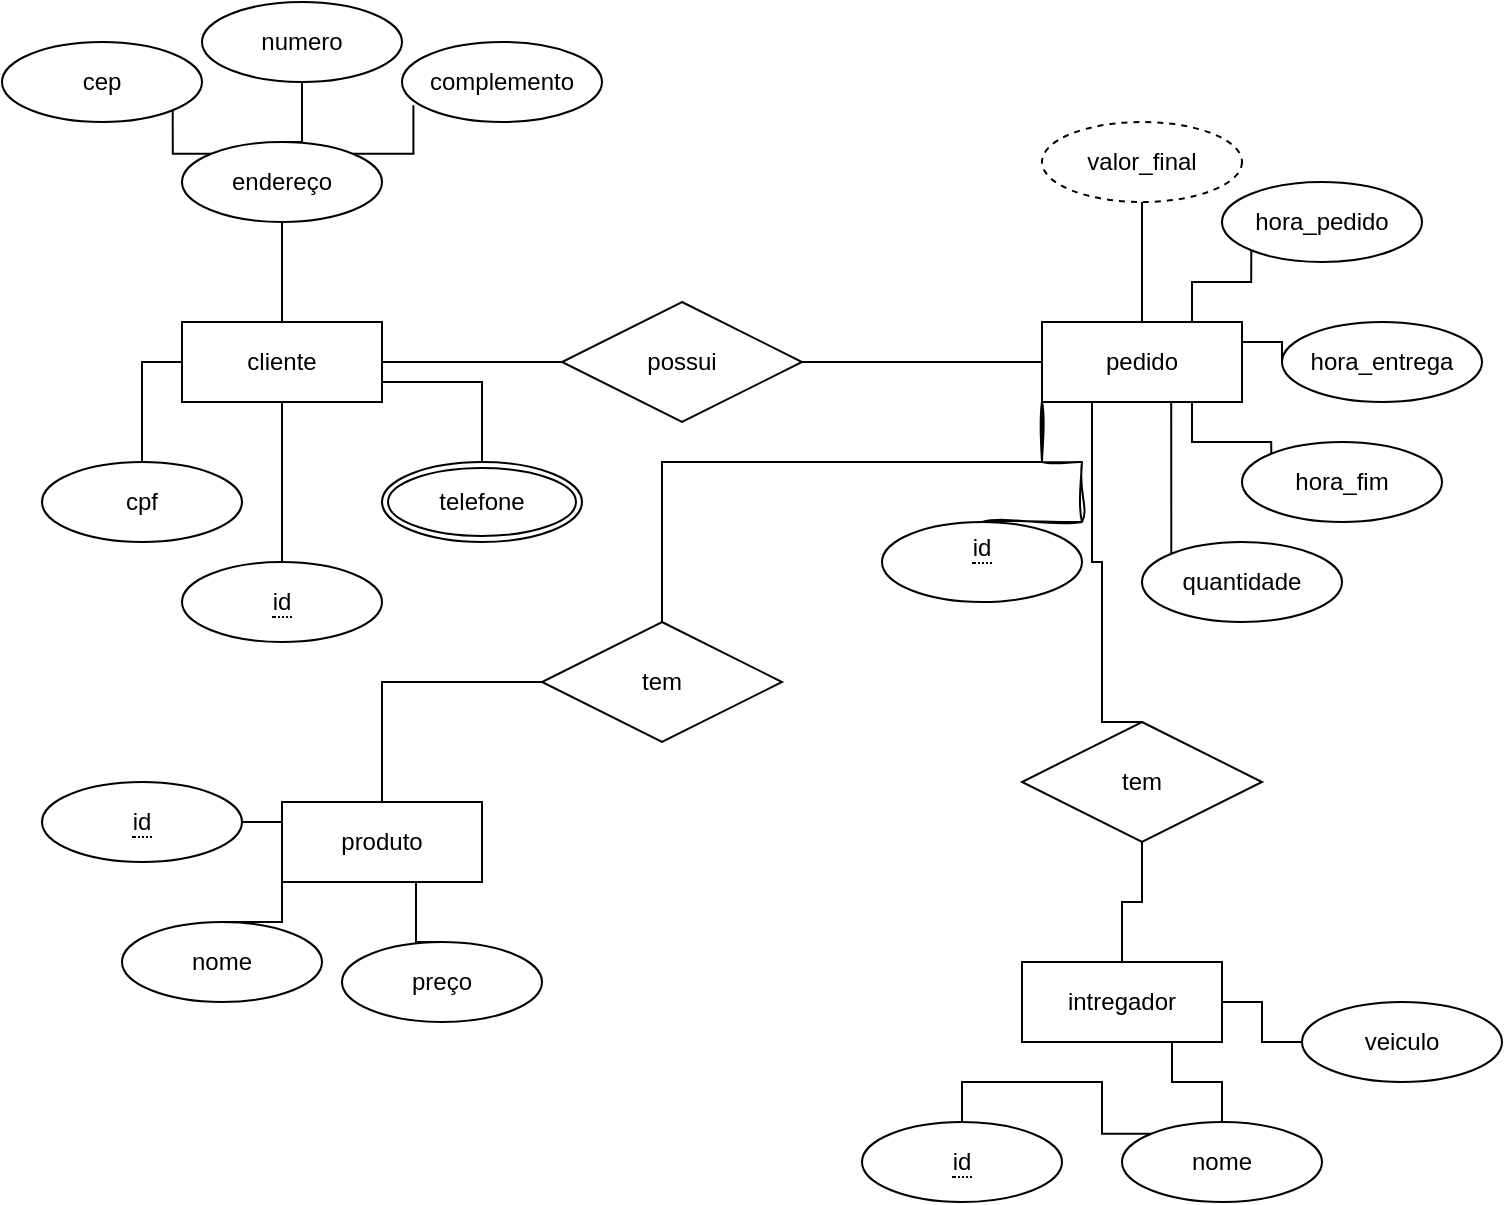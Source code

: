 <mxfile version="20.8.20" type="device" pages="2"><diagram name="Página-1" id="l3zYo7T_WnL3UaVrWPFP"><mxGraphModel dx="1761" dy="433" grid="1" gridSize="10" guides="1" tooltips="1" connect="1" arrows="1" fold="1" page="1" pageScale="1" pageWidth="827" pageHeight="1169" math="0" shadow="0"><root><mxCell id="0"/><mxCell id="1" parent="0"/><mxCell id="9TAfPkOTeTZnUWVQmUZT-4" style="edgeStyle=orthogonalEdgeStyle;rounded=0;orthogonalLoop=1;jettySize=auto;html=1;exitX=1;exitY=0.5;exitDx=0;exitDy=0;entryX=0;entryY=0.5;entryDx=0;entryDy=0;endArrow=none;endFill=0;" parent="1" source="9TAfPkOTeTZnUWVQmUZT-1" target="9TAfPkOTeTZnUWVQmUZT-3" edge="1"><mxGeometry relative="1" as="geometry"/></mxCell><mxCell id="9TAfPkOTeTZnUWVQmUZT-1" value="cliente" style="whiteSpace=wrap;html=1;align=center;" parent="1" vertex="1"><mxGeometry x="50" y="180" width="100" height="40" as="geometry"/></mxCell><mxCell id="9TAfPkOTeTZnUWVQmUZT-36" style="edgeStyle=orthogonalEdgeStyle;rounded=0;orthogonalLoop=1;jettySize=auto;html=1;exitX=1;exitY=0.5;exitDx=0;exitDy=0;entryX=0;entryY=0;entryDx=0;entryDy=0;endArrow=none;endFill=0;" parent="1" source="9TAfPkOTeTZnUWVQmUZT-2" target="9TAfPkOTeTZnUWVQmUZT-21" edge="1"><mxGeometry relative="1" as="geometry"><Array as="points"><mxPoint x="545" y="200"/></Array></mxGeometry></mxCell><mxCell id="9TAfPkOTeTZnUWVQmUZT-70" style="edgeStyle=orthogonalEdgeStyle;rounded=0;orthogonalLoop=1;jettySize=auto;html=1;exitX=0.75;exitY=1;exitDx=0;exitDy=0;entryX=0;entryY=0;entryDx=0;entryDy=0;endArrow=none;endFill=0;" parent="1" source="9TAfPkOTeTZnUWVQmUZT-2" target="9TAfPkOTeTZnUWVQmUZT-48" edge="1"><mxGeometry relative="1" as="geometry"/></mxCell><mxCell id="9TAfPkOTeTZnUWVQmUZT-71" style="edgeStyle=orthogonalEdgeStyle;rounded=0;orthogonalLoop=1;jettySize=auto;html=1;exitX=1;exitY=0.25;exitDx=0;exitDy=0;endArrow=none;endFill=0;" parent="1" source="9TAfPkOTeTZnUWVQmUZT-2" target="9TAfPkOTeTZnUWVQmUZT-49" edge="1"><mxGeometry relative="1" as="geometry"/></mxCell><mxCell id="9TAfPkOTeTZnUWVQmUZT-72" style="edgeStyle=orthogonalEdgeStyle;rounded=0;orthogonalLoop=1;jettySize=auto;html=1;exitX=0.75;exitY=0;exitDx=0;exitDy=0;entryX=0;entryY=1;entryDx=0;entryDy=0;endArrow=none;endFill=0;" parent="1" source="9TAfPkOTeTZnUWVQmUZT-2" target="9TAfPkOTeTZnUWVQmUZT-50" edge="1"><mxGeometry relative="1" as="geometry"/></mxCell><mxCell id="9TAfPkOTeTZnUWVQmUZT-2" value="pedido" style="whiteSpace=wrap;html=1;align=center;" parent="1" vertex="1"><mxGeometry x="480" y="180" width="100" height="40" as="geometry"/></mxCell><mxCell id="9TAfPkOTeTZnUWVQmUZT-5" style="edgeStyle=orthogonalEdgeStyle;rounded=0;orthogonalLoop=1;jettySize=auto;html=1;exitX=1;exitY=0.5;exitDx=0;exitDy=0;endArrow=none;endFill=0;" parent="1" source="9TAfPkOTeTZnUWVQmUZT-3" target="9TAfPkOTeTZnUWVQmUZT-2" edge="1"><mxGeometry relative="1" as="geometry"/></mxCell><mxCell id="9TAfPkOTeTZnUWVQmUZT-3" value="possui" style="shape=rhombus;perimeter=rhombusPerimeter;whiteSpace=wrap;html=1;align=center;" parent="1" vertex="1"><mxGeometry x="240" y="170" width="120" height="60" as="geometry"/></mxCell><mxCell id="9TAfPkOTeTZnUWVQmUZT-19" style="edgeStyle=orthogonalEdgeStyle;rounded=0;orthogonalLoop=1;jettySize=auto;html=1;exitX=0.5;exitY=0;exitDx=0;exitDy=0;entryX=0;entryY=0.5;entryDx=0;entryDy=0;endArrow=none;endFill=0;" parent="1" source="9TAfPkOTeTZnUWVQmUZT-6" target="9TAfPkOTeTZnUWVQmUZT-1" edge="1"><mxGeometry relative="1" as="geometry"/></mxCell><mxCell id="9TAfPkOTeTZnUWVQmUZT-6" value="cpf" style="ellipse;whiteSpace=wrap;html=1;align=center;" parent="1" vertex="1"><mxGeometry x="-20" y="250" width="100" height="40" as="geometry"/></mxCell><mxCell id="9TAfPkOTeTZnUWVQmUZT-17" style="edgeStyle=orthogonalEdgeStyle;rounded=0;orthogonalLoop=1;jettySize=auto;html=1;exitX=0.5;exitY=0;exitDx=0;exitDy=0;entryX=0.5;entryY=1;entryDx=0;entryDy=0;endArrow=none;endFill=0;" parent="1" source="9TAfPkOTeTZnUWVQmUZT-9" target="9TAfPkOTeTZnUWVQmUZT-1" edge="1"><mxGeometry relative="1" as="geometry"/></mxCell><mxCell id="9TAfPkOTeTZnUWVQmUZT-9" value="&lt;span style=&quot;border-bottom: 1px dotted&quot;&gt;id&lt;br&gt;&lt;/span&gt;" style="ellipse;whiteSpace=wrap;html=1;align=center;" parent="1" vertex="1"><mxGeometry x="50" y="300" width="100" height="40" as="geometry"/></mxCell><mxCell id="9TAfPkOTeTZnUWVQmUZT-24" style="edgeStyle=orthogonalEdgeStyle;rounded=0;orthogonalLoop=1;jettySize=auto;html=1;exitX=0.5;exitY=0;exitDx=0;exitDy=0;entryX=0;entryY=1;entryDx=0;entryDy=0;endArrow=none;endFill=0;sketch=1;curveFitting=1;jiggle=2;" parent="1" source="9TAfPkOTeTZnUWVQmUZT-20" target="9TAfPkOTeTZnUWVQmUZT-2" edge="1"><mxGeometry relative="1" as="geometry"><Array as="points"><mxPoint x="500" y="280"/><mxPoint x="500" y="250"/><mxPoint x="480" y="250"/></Array></mxGeometry></mxCell><mxCell id="9TAfPkOTeTZnUWVQmUZT-20" value="&lt;span style=&quot;border-bottom: 1px dotted&quot;&gt;id&lt;br&gt;&lt;br&gt;&lt;/span&gt;" style="ellipse;whiteSpace=wrap;html=1;align=center;" parent="1" vertex="1"><mxGeometry x="400" y="280" width="100" height="40" as="geometry"/></mxCell><mxCell id="9TAfPkOTeTZnUWVQmUZT-21" value="quantidade" style="ellipse;whiteSpace=wrap;html=1;align=center;" parent="1" vertex="1"><mxGeometry x="530" y="290" width="100" height="40" as="geometry"/></mxCell><mxCell id="9TAfPkOTeTZnUWVQmUZT-39" style="edgeStyle=orthogonalEdgeStyle;rounded=0;orthogonalLoop=1;jettySize=auto;html=1;entryX=0.5;entryY=0;entryDx=0;entryDy=0;endArrow=none;endFill=0;" parent="1" source="9TAfPkOTeTZnUWVQmUZT-38" target="9TAfPkOTeTZnUWVQmUZT-1" edge="1"><mxGeometry relative="1" as="geometry"/></mxCell><mxCell id="9TAfPkOTeTZnUWVQmUZT-44" style="edgeStyle=orthogonalEdgeStyle;rounded=0;orthogonalLoop=1;jettySize=auto;html=1;exitX=0;exitY=0;exitDx=0;exitDy=0;entryX=1;entryY=1;entryDx=0;entryDy=0;endArrow=none;endFill=0;" parent="1" source="9TAfPkOTeTZnUWVQmUZT-38" target="9TAfPkOTeTZnUWVQmUZT-40" edge="1"><mxGeometry relative="1" as="geometry"/></mxCell><mxCell id="9TAfPkOTeTZnUWVQmUZT-45" style="edgeStyle=orthogonalEdgeStyle;rounded=0;orthogonalLoop=1;jettySize=auto;html=1;exitX=0.5;exitY=0;exitDx=0;exitDy=0;entryX=0.5;entryY=1;entryDx=0;entryDy=0;endArrow=none;endFill=0;" parent="1" source="9TAfPkOTeTZnUWVQmUZT-38" target="9TAfPkOTeTZnUWVQmUZT-41" edge="1"><mxGeometry relative="1" as="geometry"/></mxCell><mxCell id="9TAfPkOTeTZnUWVQmUZT-46" style="edgeStyle=orthogonalEdgeStyle;rounded=0;orthogonalLoop=1;jettySize=auto;html=1;exitX=1;exitY=0;exitDx=0;exitDy=0;entryX=0.057;entryY=0.792;entryDx=0;entryDy=0;entryPerimeter=0;endArrow=none;endFill=0;" parent="1" source="9TAfPkOTeTZnUWVQmUZT-38" target="9TAfPkOTeTZnUWVQmUZT-42" edge="1"><mxGeometry relative="1" as="geometry"/></mxCell><mxCell id="9TAfPkOTeTZnUWVQmUZT-38" value="endereço" style="ellipse;whiteSpace=wrap;html=1;align=center;" parent="1" vertex="1"><mxGeometry x="50" y="90" width="100" height="40" as="geometry"/></mxCell><mxCell id="9TAfPkOTeTZnUWVQmUZT-40" value="cep" style="ellipse;whiteSpace=wrap;html=1;align=center;" parent="1" vertex="1"><mxGeometry x="-40" y="40" width="100" height="40" as="geometry"/></mxCell><mxCell id="9TAfPkOTeTZnUWVQmUZT-41" value="numero" style="ellipse;whiteSpace=wrap;html=1;align=center;" parent="1" vertex="1"><mxGeometry x="60" y="20" width="100" height="40" as="geometry"/></mxCell><mxCell id="9TAfPkOTeTZnUWVQmUZT-42" value="complemento" style="ellipse;whiteSpace=wrap;html=1;align=center;" parent="1" vertex="1"><mxGeometry x="160" y="40" width="100" height="40" as="geometry"/></mxCell><mxCell id="9TAfPkOTeTZnUWVQmUZT-48" value="hora_fim" style="ellipse;whiteSpace=wrap;html=1;align=center;" parent="1" vertex="1"><mxGeometry x="580" y="240" width="100" height="40" as="geometry"/></mxCell><mxCell id="9TAfPkOTeTZnUWVQmUZT-49" value="hora_entrega" style="ellipse;whiteSpace=wrap;html=1;align=center;" parent="1" vertex="1"><mxGeometry x="600" y="180" width="100" height="40" as="geometry"/></mxCell><mxCell id="9TAfPkOTeTZnUWVQmUZT-50" value="hora_pedido" style="ellipse;whiteSpace=wrap;html=1;align=center;" parent="1" vertex="1"><mxGeometry x="570" y="110" width="100" height="40" as="geometry"/></mxCell><mxCell id="9TAfPkOTeTZnUWVQmUZT-73" value="" style="edgeStyle=orthogonalEdgeStyle;rounded=0;orthogonalLoop=1;jettySize=auto;html=1;endArrow=none;endFill=0;" parent="1" source="9TAfPkOTeTZnUWVQmUZT-57" target="9TAfPkOTeTZnUWVQmUZT-2" edge="1"><mxGeometry relative="1" as="geometry"/></mxCell><mxCell id="9TAfPkOTeTZnUWVQmUZT-57" value="valor_final" style="ellipse;whiteSpace=wrap;html=1;align=center;dashed=1;" parent="1" vertex="1"><mxGeometry x="480" y="80" width="100" height="40" as="geometry"/></mxCell><mxCell id="9TAfPkOTeTZnUWVQmUZT-62" style="edgeStyle=orthogonalEdgeStyle;rounded=0;orthogonalLoop=1;jettySize=auto;html=1;exitX=0.5;exitY=0;exitDx=0;exitDy=0;entryX=1;entryY=0.75;entryDx=0;entryDy=0;endArrow=none;endFill=0;" parent="1" source="9TAfPkOTeTZnUWVQmUZT-61" target="9TAfPkOTeTZnUWVQmUZT-1" edge="1"><mxGeometry relative="1" as="geometry"/></mxCell><mxCell id="9TAfPkOTeTZnUWVQmUZT-61" value="telefone" style="ellipse;shape=doubleEllipse;margin=3;whiteSpace=wrap;html=1;align=center;" parent="1" vertex="1"><mxGeometry x="150" y="250" width="100" height="40" as="geometry"/></mxCell><mxCell id="9TAfPkOTeTZnUWVQmUZT-95" style="edgeStyle=orthogonalEdgeStyle;rounded=0;orthogonalLoop=1;jettySize=auto;html=1;exitX=0.5;exitY=0;exitDx=0;exitDy=0;entryX=0;entryY=0.5;entryDx=0;entryDy=0;endArrow=none;endFill=0;" parent="1" source="9TAfPkOTeTZnUWVQmUZT-74" target="9TAfPkOTeTZnUWVQmUZT-94" edge="1"><mxGeometry relative="1" as="geometry"/></mxCell><mxCell id="9TAfPkOTeTZnUWVQmUZT-74" value="produto" style="whiteSpace=wrap;html=1;align=center;" parent="1" vertex="1"><mxGeometry x="100" y="420" width="100" height="40" as="geometry"/></mxCell><mxCell id="9TAfPkOTeTZnUWVQmUZT-80" style="edgeStyle=orthogonalEdgeStyle;rounded=0;orthogonalLoop=1;jettySize=auto;html=1;exitX=0.5;exitY=0;exitDx=0;exitDy=0;entryX=0.67;entryY=0.992;entryDx=0;entryDy=0;entryPerimeter=0;endArrow=none;endFill=0;" parent="1" source="9TAfPkOTeTZnUWVQmUZT-75" target="9TAfPkOTeTZnUWVQmUZT-74" edge="1"><mxGeometry relative="1" as="geometry"/></mxCell><mxCell id="9TAfPkOTeTZnUWVQmUZT-75" value="preço" style="ellipse;whiteSpace=wrap;html=1;align=center;" parent="1" vertex="1"><mxGeometry x="130" y="490" width="100" height="40" as="geometry"/></mxCell><mxCell id="9TAfPkOTeTZnUWVQmUZT-79" style="edgeStyle=orthogonalEdgeStyle;rounded=0;orthogonalLoop=1;jettySize=auto;html=1;exitX=0.5;exitY=0;exitDx=0;exitDy=0;entryX=0;entryY=1;entryDx=0;entryDy=0;endArrow=none;endFill=0;" parent="1" source="9TAfPkOTeTZnUWVQmUZT-76" target="9TAfPkOTeTZnUWVQmUZT-74" edge="1"><mxGeometry relative="1" as="geometry"/></mxCell><mxCell id="9TAfPkOTeTZnUWVQmUZT-76" value="nome" style="ellipse;whiteSpace=wrap;html=1;align=center;" parent="1" vertex="1"><mxGeometry x="20" y="480" width="100" height="40" as="geometry"/></mxCell><mxCell id="9TAfPkOTeTZnUWVQmUZT-78" value="" style="edgeStyle=orthogonalEdgeStyle;rounded=0;orthogonalLoop=1;jettySize=auto;html=1;endArrow=none;endFill=0;" parent="1" source="9TAfPkOTeTZnUWVQmUZT-77" target="9TAfPkOTeTZnUWVQmUZT-74" edge="1"><mxGeometry relative="1" as="geometry"/></mxCell><mxCell id="9TAfPkOTeTZnUWVQmUZT-77" value="&lt;span style=&quot;border-bottom: 1px dotted&quot;&gt;id&lt;/span&gt;" style="ellipse;whiteSpace=wrap;html=1;align=center;" parent="1" vertex="1"><mxGeometry x="-20" y="410" width="100" height="40" as="geometry"/></mxCell><mxCell id="9TAfPkOTeTZnUWVQmUZT-81" value="intregador" style="whiteSpace=wrap;html=1;align=center;" parent="1" vertex="1"><mxGeometry x="470" y="500" width="100" height="40" as="geometry"/></mxCell><mxCell id="9TAfPkOTeTZnUWVQmUZT-85" style="edgeStyle=orthogonalEdgeStyle;rounded=0;orthogonalLoop=1;jettySize=auto;html=1;exitX=0.5;exitY=0;exitDx=0;exitDy=0;endArrow=none;endFill=0;entryX=0;entryY=0;entryDx=0;entryDy=0;" parent="1" source="9TAfPkOTeTZnUWVQmUZT-82" target="9TAfPkOTeTZnUWVQmUZT-83" edge="1"><mxGeometry relative="1" as="geometry"/></mxCell><mxCell id="9TAfPkOTeTZnUWVQmUZT-82" value="&lt;span style=&quot;border-bottom: 1px dotted&quot;&gt;id&lt;/span&gt;" style="ellipse;whiteSpace=wrap;html=1;align=center;" parent="1" vertex="1"><mxGeometry x="390" y="580" width="100" height="40" as="geometry"/></mxCell><mxCell id="9TAfPkOTeTZnUWVQmUZT-86" style="edgeStyle=orthogonalEdgeStyle;rounded=0;orthogonalLoop=1;jettySize=auto;html=1;exitX=0.5;exitY=0;exitDx=0;exitDy=0;entryX=0.75;entryY=1;entryDx=0;entryDy=0;endArrow=none;endFill=0;" parent="1" source="9TAfPkOTeTZnUWVQmUZT-83" target="9TAfPkOTeTZnUWVQmUZT-81" edge="1"><mxGeometry relative="1" as="geometry"/></mxCell><mxCell id="9TAfPkOTeTZnUWVQmUZT-83" value="nome" style="ellipse;whiteSpace=wrap;html=1;align=center;" parent="1" vertex="1"><mxGeometry x="520" y="580" width="100" height="40" as="geometry"/></mxCell><mxCell id="9TAfPkOTeTZnUWVQmUZT-87" value="" style="edgeStyle=orthogonalEdgeStyle;rounded=0;orthogonalLoop=1;jettySize=auto;html=1;endArrow=none;endFill=0;" parent="1" source="9TAfPkOTeTZnUWVQmUZT-84" target="9TAfPkOTeTZnUWVQmUZT-81" edge="1"><mxGeometry relative="1" as="geometry"/></mxCell><mxCell id="9TAfPkOTeTZnUWVQmUZT-84" value="veiculo" style="ellipse;whiteSpace=wrap;html=1;align=center;" parent="1" vertex="1"><mxGeometry x="610" y="520" width="100" height="40" as="geometry"/></mxCell><mxCell id="9TAfPkOTeTZnUWVQmUZT-92" value="" style="edgeStyle=orthogonalEdgeStyle;rounded=0;orthogonalLoop=1;jettySize=auto;html=1;endArrow=none;endFill=0;" parent="1" source="9TAfPkOTeTZnUWVQmUZT-89" target="9TAfPkOTeTZnUWVQmUZT-81" edge="1"><mxGeometry relative="1" as="geometry"/></mxCell><mxCell id="9TAfPkOTeTZnUWVQmUZT-93" style="edgeStyle=orthogonalEdgeStyle;rounded=0;orthogonalLoop=1;jettySize=auto;html=1;exitX=0.5;exitY=0;exitDx=0;exitDy=0;entryX=0.25;entryY=1;entryDx=0;entryDy=0;endArrow=none;endFill=0;" parent="1" source="9TAfPkOTeTZnUWVQmUZT-89" target="9TAfPkOTeTZnUWVQmUZT-2" edge="1"><mxGeometry relative="1" as="geometry"><Array as="points"><mxPoint x="510" y="380"/><mxPoint x="510" y="300"/><mxPoint x="505" y="300"/></Array></mxGeometry></mxCell><mxCell id="9TAfPkOTeTZnUWVQmUZT-89" value="tem" style="shape=rhombus;perimeter=rhombusPerimeter;whiteSpace=wrap;html=1;align=center;" parent="1" vertex="1"><mxGeometry x="470" y="380" width="120" height="60" as="geometry"/></mxCell><mxCell id="9TAfPkOTeTZnUWVQmUZT-96" style="edgeStyle=orthogonalEdgeStyle;rounded=0;orthogonalLoop=1;jettySize=auto;html=1;exitX=0.5;exitY=0;exitDx=0;exitDy=0;entryX=0;entryY=0.75;entryDx=0;entryDy=0;endArrow=none;endFill=0;" parent="1" source="9TAfPkOTeTZnUWVQmUZT-94" target="9TAfPkOTeTZnUWVQmUZT-2" edge="1"><mxGeometry relative="1" as="geometry"><Array as="points"><mxPoint x="290" y="250"/><mxPoint x="480" y="250"/></Array></mxGeometry></mxCell><mxCell id="9TAfPkOTeTZnUWVQmUZT-94" value="tem" style="shape=rhombus;perimeter=rhombusPerimeter;whiteSpace=wrap;html=1;align=center;" parent="1" vertex="1"><mxGeometry x="230" y="330" width="120" height="60" as="geometry"/></mxCell></root></mxGraphModel></diagram><diagram id="ME57j-z9bSS91xqrbD98" name="Página-2"><mxGraphModel dx="794" dy="368" grid="1" gridSize="10" guides="1" tooltips="1" connect="1" arrows="1" fold="1" page="1" pageScale="1" pageWidth="827" pageHeight="1169" math="0" shadow="0"><root><mxCell id="0"/><mxCell id="1" parent="0"/></root></mxGraphModel></diagram></mxfile>